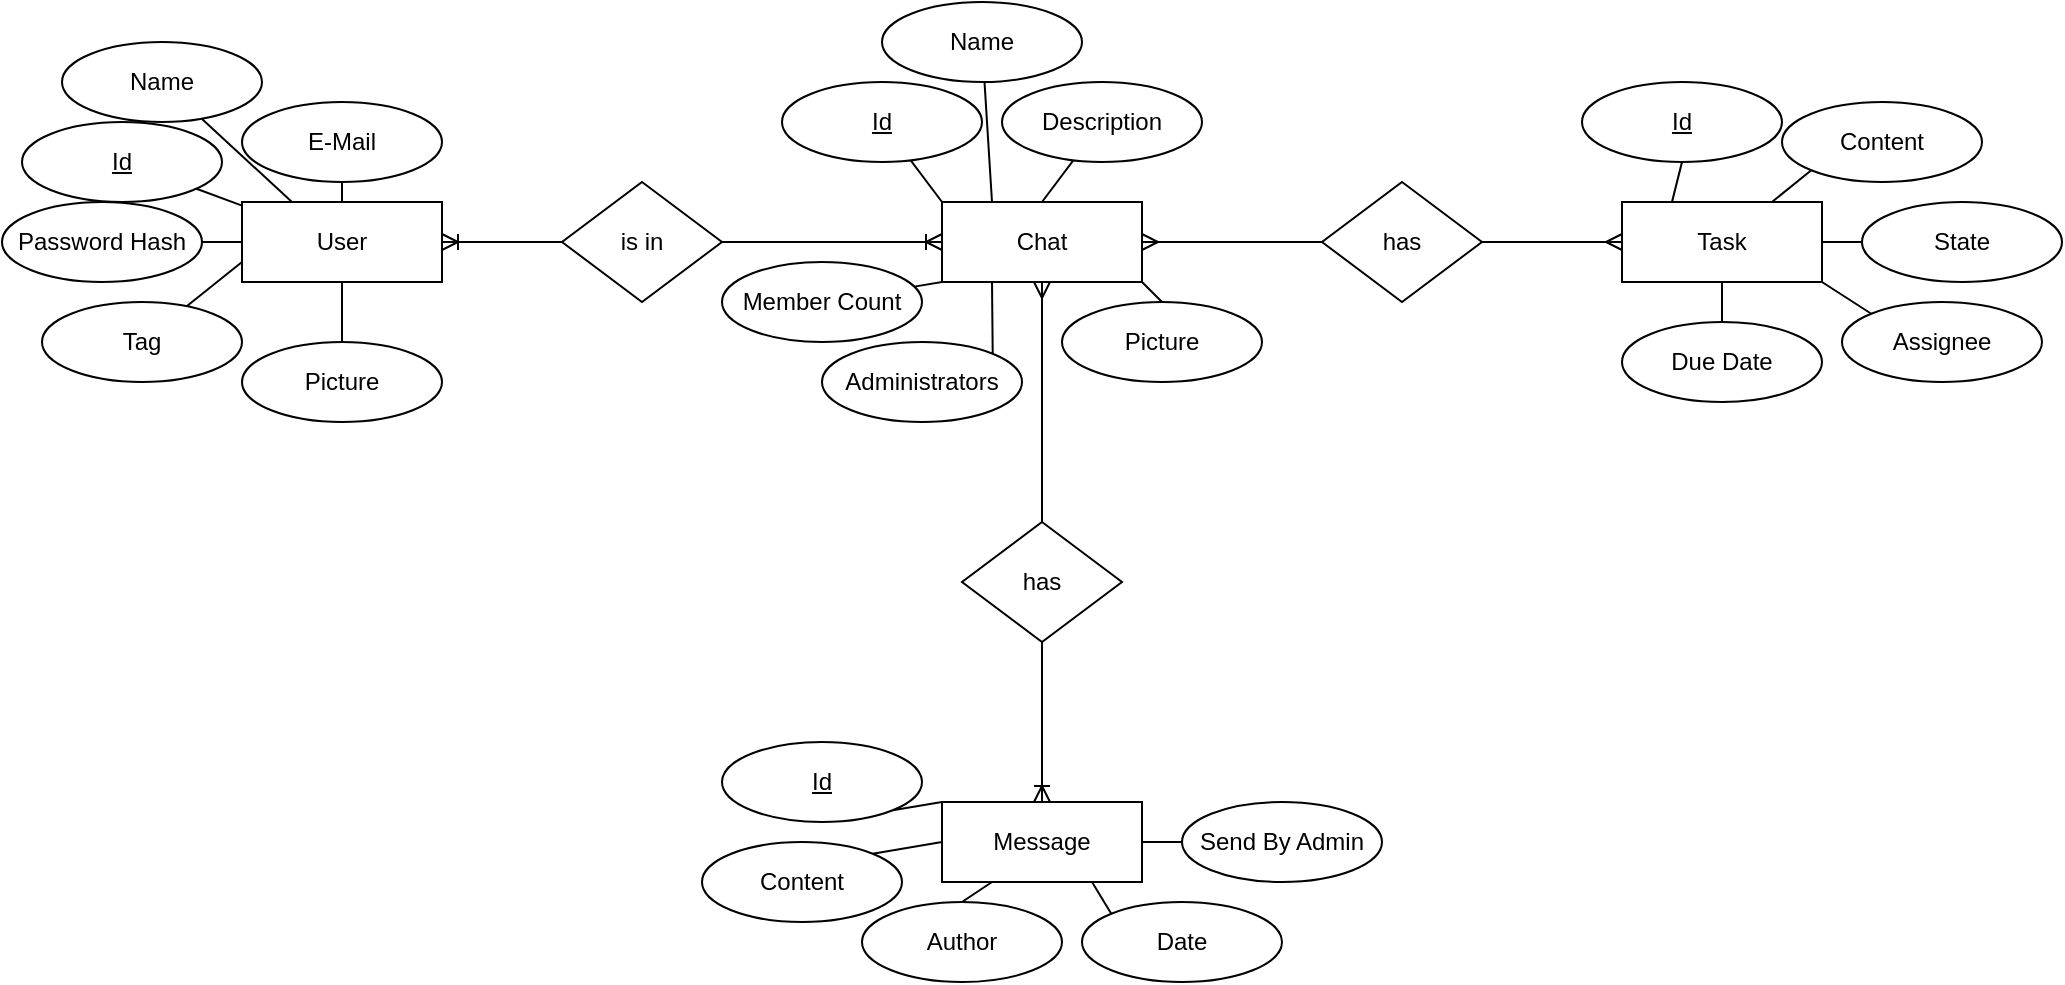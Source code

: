 <mxfile version="17.2.1" type="device"><diagram id="R2lEEEUBdFMjLlhIrx00" name="Page-1"><mxGraphModel dx="1422" dy="1025" grid="1" gridSize="10" guides="1" tooltips="1" connect="1" arrows="1" fold="1" page="1" pageScale="1" pageWidth="850" pageHeight="1100" math="0" shadow="0" extFonts="Permanent Marker^https://fonts.googleapis.com/css?family=Permanent+Marker"><root><mxCell id="0"/><mxCell id="1" parent="0"/><mxCell id="kuKCuKlB02oI9wVvnY0S-35" style="rounded=0;orthogonalLoop=1;jettySize=auto;html=1;entryX=0.5;entryY=0;entryDx=0;entryDy=0;endArrow=none;endFill=0;exitX=0.5;exitY=1;exitDx=0;exitDy=0;" parent="1" source="kuKCuKlB02oI9wVvnY0S-1" target="kuKCuKlB02oI9wVvnY0S-33" edge="1"><mxGeometry relative="1" as="geometry"/></mxCell><mxCell id="kuKCuKlB02oI9wVvnY0S-1" value="User" style="whiteSpace=wrap;html=1;align=center;" parent="1" vertex="1"><mxGeometry x="160" y="520" width="100" height="40" as="geometry"/></mxCell><mxCell id="kuKCuKlB02oI9wVvnY0S-5" style="rounded=0;orthogonalLoop=1;jettySize=auto;html=1;endArrow=none;endFill=0;" parent="1" source="kuKCuKlB02oI9wVvnY0S-4" target="kuKCuKlB02oI9wVvnY0S-1" edge="1"><mxGeometry relative="1" as="geometry"/></mxCell><mxCell id="kuKCuKlB02oI9wVvnY0S-4" value="Id" style="ellipse;whiteSpace=wrap;html=1;align=center;fontStyle=4;" parent="1" vertex="1"><mxGeometry x="50" y="480" width="100" height="40" as="geometry"/></mxCell><mxCell id="kuKCuKlB02oI9wVvnY0S-9" style="edgeStyle=none;rounded=0;orthogonalLoop=1;jettySize=auto;html=1;entryX=0.25;entryY=0;entryDx=0;entryDy=0;endArrow=none;endFill=0;" parent="1" source="kuKCuKlB02oI9wVvnY0S-6" target="kuKCuKlB02oI9wVvnY0S-1" edge="1"><mxGeometry relative="1" as="geometry"/></mxCell><mxCell id="kuKCuKlB02oI9wVvnY0S-6" value="Name" style="ellipse;whiteSpace=wrap;html=1;align=center;" parent="1" vertex="1"><mxGeometry x="70" y="440" width="100" height="40" as="geometry"/></mxCell><mxCell id="kuKCuKlB02oI9wVvnY0S-10" style="edgeStyle=none;rounded=0;orthogonalLoop=1;jettySize=auto;html=1;entryX=0.5;entryY=0;entryDx=0;entryDy=0;endArrow=none;endFill=0;" parent="1" source="kuKCuKlB02oI9wVvnY0S-7" target="kuKCuKlB02oI9wVvnY0S-1" edge="1"><mxGeometry relative="1" as="geometry"/></mxCell><mxCell id="kuKCuKlB02oI9wVvnY0S-7" value="E-Mail" style="ellipse;whiteSpace=wrap;html=1;align=center;" parent="1" vertex="1"><mxGeometry x="160" y="470" width="100" height="40" as="geometry"/></mxCell><mxCell id="kuKCuKlB02oI9wVvnY0S-11" style="edgeStyle=none;rounded=0;orthogonalLoop=1;jettySize=auto;html=1;entryX=0;entryY=0.5;entryDx=0;entryDy=0;endArrow=none;endFill=0;" parent="1" source="kuKCuKlB02oI9wVvnY0S-8" target="kuKCuKlB02oI9wVvnY0S-1" edge="1"><mxGeometry relative="1" as="geometry"/></mxCell><mxCell id="kuKCuKlB02oI9wVvnY0S-8" value="Password Hash" style="ellipse;whiteSpace=wrap;html=1;align=center;" parent="1" vertex="1"><mxGeometry x="40" y="520" width="100" height="40" as="geometry"/></mxCell><mxCell id="kuKCuKlB02oI9wVvnY0S-13" style="edgeStyle=none;rounded=0;orthogonalLoop=1;jettySize=auto;html=1;entryX=0;entryY=0.75;entryDx=0;entryDy=0;endArrow=none;endFill=0;" parent="1" source="kuKCuKlB02oI9wVvnY0S-12" target="kuKCuKlB02oI9wVvnY0S-1" edge="1"><mxGeometry relative="1" as="geometry"/></mxCell><mxCell id="kuKCuKlB02oI9wVvnY0S-12" value="Tag" style="ellipse;whiteSpace=wrap;html=1;align=center;" parent="1" vertex="1"><mxGeometry x="60" y="570" width="100" height="40" as="geometry"/></mxCell><mxCell id="kuKCuKlB02oI9wVvnY0S-50" style="edgeStyle=none;rounded=0;orthogonalLoop=1;jettySize=auto;html=1;exitX=1;exitY=1;exitDx=0;exitDy=0;entryX=0.5;entryY=0;entryDx=0;entryDy=0;endArrow=none;endFill=0;" parent="1" source="kuKCuKlB02oI9wVvnY0S-14" target="kuKCuKlB02oI9wVvnY0S-36" edge="1"><mxGeometry relative="1" as="geometry"/></mxCell><mxCell id="kuKCuKlB02oI9wVvnY0S-14" value="Chat" style="whiteSpace=wrap;html=1;align=center;" parent="1" vertex="1"><mxGeometry x="510" y="520" width="100" height="40" as="geometry"/></mxCell><mxCell id="kuKCuKlB02oI9wVvnY0S-17" style="edgeStyle=none;rounded=0;orthogonalLoop=1;jettySize=auto;html=1;entryX=0;entryY=0;entryDx=0;entryDy=0;endArrow=none;endFill=0;" parent="1" source="kuKCuKlB02oI9wVvnY0S-15" target="kuKCuKlB02oI9wVvnY0S-14" edge="1"><mxGeometry relative="1" as="geometry"/></mxCell><mxCell id="kuKCuKlB02oI9wVvnY0S-18" style="edgeStyle=none;rounded=0;orthogonalLoop=1;jettySize=auto;html=1;entryX=0.25;entryY=0;entryDx=0;entryDy=0;endArrow=none;endFill=0;" parent="1" source="kuKCuKlB02oI9wVvnY0S-16" target="kuKCuKlB02oI9wVvnY0S-14" edge="1"><mxGeometry relative="1" as="geometry"/></mxCell><mxCell id="kuKCuKlB02oI9wVvnY0S-16" value="Name" style="ellipse;whiteSpace=wrap;html=1;align=center;" parent="1" vertex="1"><mxGeometry x="480" y="420" width="100" height="40" as="geometry"/></mxCell><mxCell id="kuKCuKlB02oI9wVvnY0S-20" style="edgeStyle=none;rounded=0;orthogonalLoop=1;jettySize=auto;html=1;entryX=0.5;entryY=0;entryDx=0;entryDy=0;endArrow=none;endFill=0;" parent="1" source="kuKCuKlB02oI9wVvnY0S-19" target="kuKCuKlB02oI9wVvnY0S-14" edge="1"><mxGeometry relative="1" as="geometry"/></mxCell><mxCell id="kuKCuKlB02oI9wVvnY0S-19" value="Description" style="ellipse;whiteSpace=wrap;html=1;align=center;" parent="1" vertex="1"><mxGeometry x="540" y="460" width="100" height="40" as="geometry"/></mxCell><mxCell id="kuKCuKlB02oI9wVvnY0S-23" style="edgeStyle=none;rounded=0;orthogonalLoop=1;jettySize=auto;html=1;entryX=0;entryY=1;entryDx=0;entryDy=0;endArrow=none;endFill=0;" parent="1" source="kuKCuKlB02oI9wVvnY0S-22" target="kuKCuKlB02oI9wVvnY0S-14" edge="1"><mxGeometry relative="1" as="geometry"/></mxCell><mxCell id="kuKCuKlB02oI9wVvnY0S-22" value="Member Count" style="ellipse;whiteSpace=wrap;html=1;align=center;" parent="1" vertex="1"><mxGeometry x="400" y="550" width="100" height="40" as="geometry"/></mxCell><mxCell id="kuKCuKlB02oI9wVvnY0S-15" value="Id" style="ellipse;whiteSpace=wrap;html=1;align=center;fontStyle=4;" parent="1" vertex="1"><mxGeometry x="430" y="460" width="100" height="40" as="geometry"/></mxCell><mxCell id="kuKCuKlB02oI9wVvnY0S-26" value="Message" style="whiteSpace=wrap;html=1;align=center;" parent="1" vertex="1"><mxGeometry x="510" y="820" width="100" height="40" as="geometry"/></mxCell><mxCell id="kuKCuKlB02oI9wVvnY0S-27" value="Task" style="whiteSpace=wrap;html=1;align=center;" parent="1" vertex="1"><mxGeometry x="850" y="520" width="100" height="40" as="geometry"/></mxCell><mxCell id="kuKCuKlB02oI9wVvnY0S-33" value="Picture" style="ellipse;whiteSpace=wrap;html=1;align=center;" parent="1" vertex="1"><mxGeometry x="160" y="590" width="100" height="40" as="geometry"/></mxCell><mxCell id="kuKCuKlB02oI9wVvnY0S-36" value="Picture" style="ellipse;whiteSpace=wrap;html=1;align=center;" parent="1" vertex="1"><mxGeometry x="570" y="570" width="100" height="40" as="geometry"/></mxCell><mxCell id="kuKCuKlB02oI9wVvnY0S-46" style="edgeStyle=none;rounded=0;orthogonalLoop=1;jettySize=auto;html=1;exitX=1;exitY=0;exitDx=0;exitDy=0;entryX=0;entryY=0.5;entryDx=0;entryDy=0;endArrow=none;endFill=0;" parent="1" source="kuKCuKlB02oI9wVvnY0S-38" target="kuKCuKlB02oI9wVvnY0S-26" edge="1"><mxGeometry relative="1" as="geometry"/></mxCell><mxCell id="kuKCuKlB02oI9wVvnY0S-38" value="Content" style="ellipse;whiteSpace=wrap;html=1;align=center;" parent="1" vertex="1"><mxGeometry x="390" y="840" width="100" height="40" as="geometry"/></mxCell><mxCell id="kuKCuKlB02oI9wVvnY0S-55" style="edgeStyle=none;rounded=0;orthogonalLoop=1;jettySize=auto;html=1;exitX=0.5;exitY=1;exitDx=0;exitDy=0;entryX=0.25;entryY=0;entryDx=0;entryDy=0;endArrow=none;endFill=0;" parent="1" source="kuKCuKlB02oI9wVvnY0S-39" target="kuKCuKlB02oI9wVvnY0S-27" edge="1"><mxGeometry relative="1" as="geometry"/></mxCell><mxCell id="kuKCuKlB02oI9wVvnY0S-39" value="Id" style="ellipse;whiteSpace=wrap;html=1;align=center;fontStyle=4;" parent="1" vertex="1"><mxGeometry x="830" y="460" width="100" height="40" as="geometry"/></mxCell><mxCell id="kuKCuKlB02oI9wVvnY0S-45" style="edgeStyle=none;rounded=0;orthogonalLoop=1;jettySize=auto;html=1;exitX=1;exitY=1;exitDx=0;exitDy=0;entryX=0;entryY=0;entryDx=0;entryDy=0;endArrow=none;endFill=0;" parent="1" source="kuKCuKlB02oI9wVvnY0S-40" target="kuKCuKlB02oI9wVvnY0S-26" edge="1"><mxGeometry relative="1" as="geometry"/></mxCell><mxCell id="kuKCuKlB02oI9wVvnY0S-40" value="Id" style="ellipse;whiteSpace=wrap;html=1;align=center;fontStyle=4;" parent="1" vertex="1"><mxGeometry x="400" y="790" width="100" height="40" as="geometry"/></mxCell><mxCell id="kuKCuKlB02oI9wVvnY0S-47" style="edgeStyle=none;rounded=0;orthogonalLoop=1;jettySize=auto;html=1;exitX=0.5;exitY=0;exitDx=0;exitDy=0;entryX=0.25;entryY=1;entryDx=0;entryDy=0;endArrow=none;endFill=0;" parent="1" source="kuKCuKlB02oI9wVvnY0S-41" target="kuKCuKlB02oI9wVvnY0S-26" edge="1"><mxGeometry relative="1" as="geometry"/></mxCell><mxCell id="kuKCuKlB02oI9wVvnY0S-41" value="Author" style="ellipse;whiteSpace=wrap;html=1;align=center;" parent="1" vertex="1"><mxGeometry x="470" y="870" width="100" height="40" as="geometry"/></mxCell><mxCell id="kuKCuKlB02oI9wVvnY0S-48" style="edgeStyle=none;rounded=0;orthogonalLoop=1;jettySize=auto;html=1;exitX=0;exitY=0;exitDx=0;exitDy=0;entryX=0.75;entryY=1;entryDx=0;entryDy=0;endArrow=none;endFill=0;" parent="1" source="kuKCuKlB02oI9wVvnY0S-42" target="kuKCuKlB02oI9wVvnY0S-26" edge="1"><mxGeometry relative="1" as="geometry"/></mxCell><mxCell id="kuKCuKlB02oI9wVvnY0S-42" value="Date" style="ellipse;whiteSpace=wrap;html=1;align=center;" parent="1" vertex="1"><mxGeometry x="580" y="870" width="100" height="40" as="geometry"/></mxCell><mxCell id="kuKCuKlB02oI9wVvnY0S-49" style="edgeStyle=none;rounded=0;orthogonalLoop=1;jettySize=auto;html=1;exitX=0;exitY=0.5;exitDx=0;exitDy=0;entryX=1;entryY=0.5;entryDx=0;entryDy=0;endArrow=none;endFill=0;" parent="1" source="kuKCuKlB02oI9wVvnY0S-44" target="kuKCuKlB02oI9wVvnY0S-26" edge="1"><mxGeometry relative="1" as="geometry"/></mxCell><mxCell id="kuKCuKlB02oI9wVvnY0S-44" value="Send By Admin" style="ellipse;whiteSpace=wrap;html=1;align=center;" parent="1" vertex="1"><mxGeometry x="630" y="820" width="100" height="40" as="geometry"/></mxCell><mxCell id="kuKCuKlB02oI9wVvnY0S-56" style="edgeStyle=none;rounded=0;orthogonalLoop=1;jettySize=auto;html=1;exitX=0;exitY=1;exitDx=0;exitDy=0;entryX=0.75;entryY=0;entryDx=0;entryDy=0;endArrow=none;endFill=0;" parent="1" source="kuKCuKlB02oI9wVvnY0S-51" target="kuKCuKlB02oI9wVvnY0S-27" edge="1"><mxGeometry relative="1" as="geometry"/></mxCell><mxCell id="kuKCuKlB02oI9wVvnY0S-51" value="Content" style="ellipse;whiteSpace=wrap;html=1;align=center;" parent="1" vertex="1"><mxGeometry x="930" y="470" width="100" height="40" as="geometry"/></mxCell><mxCell id="kuKCuKlB02oI9wVvnY0S-57" style="edgeStyle=none;rounded=0;orthogonalLoop=1;jettySize=auto;html=1;exitX=0;exitY=0.5;exitDx=0;exitDy=0;entryX=1;entryY=0.5;entryDx=0;entryDy=0;endArrow=none;endFill=0;" parent="1" source="kuKCuKlB02oI9wVvnY0S-52" target="kuKCuKlB02oI9wVvnY0S-27" edge="1"><mxGeometry relative="1" as="geometry"/></mxCell><mxCell id="kuKCuKlB02oI9wVvnY0S-52" value="State" style="ellipse;whiteSpace=wrap;html=1;align=center;" parent="1" vertex="1"><mxGeometry x="970" y="520" width="100" height="40" as="geometry"/></mxCell><mxCell id="kuKCuKlB02oI9wVvnY0S-58" style="edgeStyle=none;rounded=0;orthogonalLoop=1;jettySize=auto;html=1;exitX=0;exitY=0;exitDx=0;exitDy=0;entryX=1;entryY=1;entryDx=0;entryDy=0;endArrow=none;endFill=0;" parent="1" source="kuKCuKlB02oI9wVvnY0S-53" target="kuKCuKlB02oI9wVvnY0S-27" edge="1"><mxGeometry relative="1" as="geometry"/></mxCell><mxCell id="kuKCuKlB02oI9wVvnY0S-53" value="Assignee" style="ellipse;whiteSpace=wrap;html=1;align=center;" parent="1" vertex="1"><mxGeometry x="960" y="570" width="100" height="40" as="geometry"/></mxCell><mxCell id="kuKCuKlB02oI9wVvnY0S-59" style="edgeStyle=none;rounded=0;orthogonalLoop=1;jettySize=auto;html=1;exitX=0.5;exitY=0;exitDx=0;exitDy=0;entryX=0.5;entryY=1;entryDx=0;entryDy=0;endArrow=none;endFill=0;" parent="1" source="kuKCuKlB02oI9wVvnY0S-54" target="kuKCuKlB02oI9wVvnY0S-27" edge="1"><mxGeometry relative="1" as="geometry"/></mxCell><mxCell id="kuKCuKlB02oI9wVvnY0S-54" value="Due Date" style="ellipse;whiteSpace=wrap;html=1;align=center;" parent="1" vertex="1"><mxGeometry x="850" y="580" width="100" height="40" as="geometry"/></mxCell><mxCell id="kuKCuKlB02oI9wVvnY0S-63" style="edgeStyle=none;rounded=0;orthogonalLoop=1;jettySize=auto;html=1;exitX=1;exitY=0;exitDx=0;exitDy=0;entryX=0.25;entryY=1;entryDx=0;entryDy=0;endArrow=none;endFill=0;" parent="1" source="kuKCuKlB02oI9wVvnY0S-62" target="kuKCuKlB02oI9wVvnY0S-14" edge="1"><mxGeometry relative="1" as="geometry"/></mxCell><mxCell id="kuKCuKlB02oI9wVvnY0S-62" value="Administrators" style="ellipse;whiteSpace=wrap;html=1;align=center;" parent="1" vertex="1"><mxGeometry x="450" y="590" width="100" height="40" as="geometry"/></mxCell><mxCell id="ltzChcZtS-Gn8KClIgJP-1" value="is in" style="rhombus;whiteSpace=wrap;html=1;" vertex="1" parent="1"><mxGeometry x="320" y="510" width="80" height="60" as="geometry"/></mxCell><mxCell id="ltzChcZtS-Gn8KClIgJP-4" value="has" style="rhombus;whiteSpace=wrap;html=1;" vertex="1" parent="1"><mxGeometry x="520" y="680" width="80" height="60" as="geometry"/></mxCell><mxCell id="ltzChcZtS-Gn8KClIgJP-5" value="has" style="rhombus;whiteSpace=wrap;html=1;" vertex="1" parent="1"><mxGeometry x="700" y="510" width="80" height="60" as="geometry"/></mxCell><mxCell id="ltzChcZtS-Gn8KClIgJP-6" value="" style="edgeStyle=entityRelationEdgeStyle;fontSize=12;html=1;endArrow=ERoneToMany;rounded=0;exitX=1;exitY=0.5;exitDx=0;exitDy=0;entryX=0;entryY=0.5;entryDx=0;entryDy=0;" edge="1" parent="1" source="ltzChcZtS-Gn8KClIgJP-1" target="kuKCuKlB02oI9wVvnY0S-14"><mxGeometry width="100" height="100" relative="1" as="geometry"><mxPoint x="630" y="630" as="sourcePoint"/><mxPoint x="730" y="530" as="targetPoint"/></mxGeometry></mxCell><mxCell id="ltzChcZtS-Gn8KClIgJP-7" value="" style="edgeStyle=entityRelationEdgeStyle;fontSize=12;html=1;endArrow=ERoneToMany;rounded=0;entryX=1;entryY=0.5;entryDx=0;entryDy=0;exitX=0;exitY=0.5;exitDx=0;exitDy=0;" edge="1" parent="1" source="ltzChcZtS-Gn8KClIgJP-1" target="kuKCuKlB02oI9wVvnY0S-1"><mxGeometry width="100" height="100" relative="1" as="geometry"><mxPoint x="320" y="540" as="sourcePoint"/><mxPoint x="520" y="550" as="targetPoint"/></mxGeometry></mxCell><mxCell id="ltzChcZtS-Gn8KClIgJP-8" value="" style="edgeStyle=elbowEdgeStyle;fontSize=12;html=1;endArrow=ERoneToMany;rounded=0;entryX=0.5;entryY=0;entryDx=0;entryDy=0;exitX=0.5;exitY=1;exitDx=0;exitDy=0;" edge="1" parent="1" source="ltzChcZtS-Gn8KClIgJP-4" target="kuKCuKlB02oI9wVvnY0S-26"><mxGeometry width="100" height="100" relative="1" as="geometry"><mxPoint x="510" y="750" as="sourcePoint"/><mxPoint x="450" y="750" as="targetPoint"/></mxGeometry></mxCell><mxCell id="ltzChcZtS-Gn8KClIgJP-9" value="" style="fontSize=12;html=1;endArrow=ERmany;rounded=0;entryX=0.5;entryY=1;entryDx=0;entryDy=0;exitX=0.5;exitY=0;exitDx=0;exitDy=0;" edge="1" parent="1" source="ltzChcZtS-Gn8KClIgJP-4" target="kuKCuKlB02oI9wVvnY0S-14"><mxGeometry width="100" height="100" relative="1" as="geometry"><mxPoint x="470" y="780" as="sourcePoint"/><mxPoint x="570" y="680" as="targetPoint"/></mxGeometry></mxCell><mxCell id="ltzChcZtS-Gn8KClIgJP-10" value="" style="fontSize=12;html=1;endArrow=ERmany;rounded=0;entryX=1;entryY=0.5;entryDx=0;entryDy=0;exitX=0;exitY=0.5;exitDx=0;exitDy=0;" edge="1" parent="1" source="ltzChcZtS-Gn8KClIgJP-5" target="kuKCuKlB02oI9wVvnY0S-14"><mxGeometry width="100" height="100" relative="1" as="geometry"><mxPoint x="570" y="690" as="sourcePoint"/><mxPoint x="570" y="570" as="targetPoint"/></mxGeometry></mxCell><mxCell id="ltzChcZtS-Gn8KClIgJP-11" value="" style="fontSize=12;html=1;endArrow=ERmany;rounded=0;entryX=0;entryY=0.5;entryDx=0;entryDy=0;exitX=1;exitY=0.5;exitDx=0;exitDy=0;" edge="1" parent="1" source="ltzChcZtS-Gn8KClIgJP-5" target="kuKCuKlB02oI9wVvnY0S-27"><mxGeometry width="100" height="100" relative="1" as="geometry"><mxPoint x="710" y="550" as="sourcePoint"/><mxPoint x="620" y="550" as="targetPoint"/></mxGeometry></mxCell></root></mxGraphModel></diagram></mxfile>